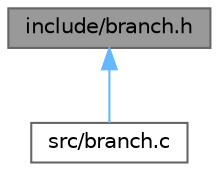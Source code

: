 digraph "include/branch.h"
{
 // LATEX_PDF_SIZE
  bgcolor="transparent";
  edge [fontname=Helvetica,fontsize=10,labelfontname=Helvetica,labelfontsize=10];
  node [fontname=Helvetica,fontsize=10,shape=box,height=0.2,width=0.4];
  Node1 [id="Node000001",label="include/branch.h",height=0.2,width=0.4,color="gray40", fillcolor="grey60", style="filled", fontcolor="black",tooltip="Branching and jumps instructions."];
  Node1 -> Node2 [id="edge1_Node000001_Node000002",dir="back",color="steelblue1",style="solid",tooltip=" "];
  Node2 [id="Node000002",label="src/branch.c",height=0.2,width=0.4,color="grey40", fillcolor="white", style="filled",URL="$branch_8c.html",tooltip=" "];
}
